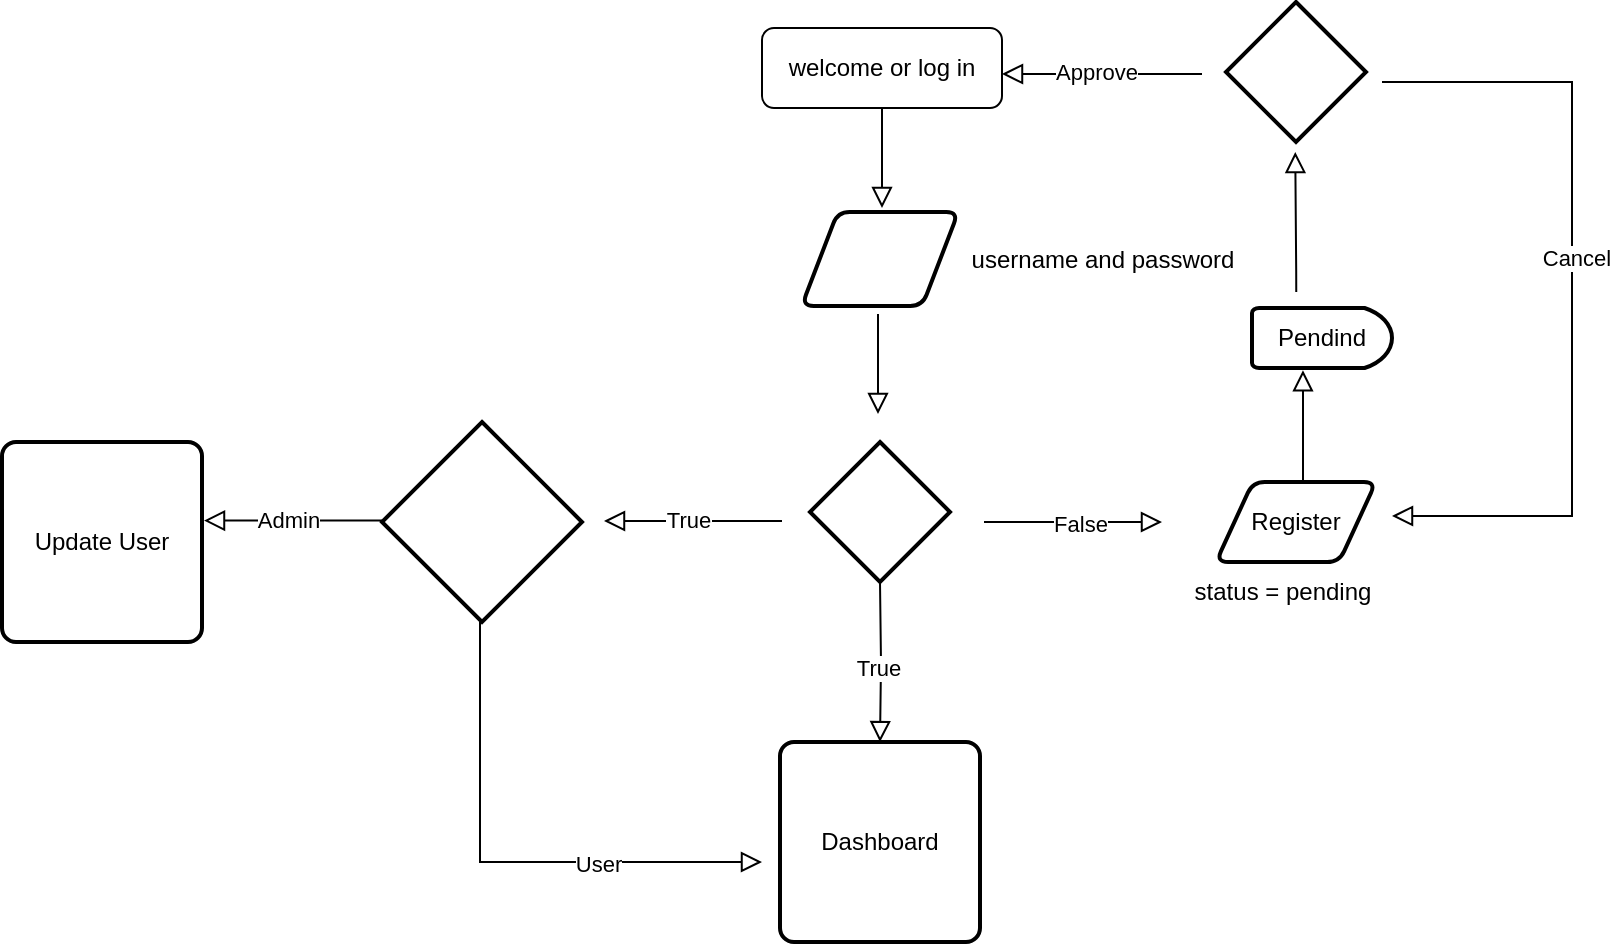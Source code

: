 <mxfile version="25.0.2">
  <diagram id="C5RBs43oDa-KdzZeNtuy" name="Page-1">
    <mxGraphModel dx="1334" dy="846" grid="1" gridSize="10" guides="1" tooltips="1" connect="1" arrows="1" fold="1" page="1" pageScale="1" pageWidth="827" pageHeight="1169" math="0" shadow="0">
      <root>
        <mxCell id="WIyWlLk6GJQsqaUBKTNV-0" />
        <mxCell id="WIyWlLk6GJQsqaUBKTNV-1" parent="WIyWlLk6GJQsqaUBKTNV-0" />
        <mxCell id="WIyWlLk6GJQsqaUBKTNV-2" value="" style="rounded=0;html=1;jettySize=auto;orthogonalLoop=1;fontSize=11;endArrow=block;endFill=0;endSize=8;strokeWidth=1;shadow=0;labelBackgroundColor=none;edgeStyle=orthogonalEdgeStyle;" parent="WIyWlLk6GJQsqaUBKTNV-1" source="WIyWlLk6GJQsqaUBKTNV-3" edge="1">
          <mxGeometry relative="1" as="geometry">
            <mxPoint x="450" y="113" as="targetPoint" />
          </mxGeometry>
        </mxCell>
        <mxCell id="WIyWlLk6GJQsqaUBKTNV-3" value="welcome or log in" style="rounded=1;whiteSpace=wrap;html=1;fontSize=12;glass=0;strokeWidth=1;shadow=0;" parent="WIyWlLk6GJQsqaUBKTNV-1" vertex="1">
          <mxGeometry x="390" y="23" width="120" height="40" as="geometry" />
        </mxCell>
        <mxCell id="q5HvpSeoFxc0Oqf2WkNd-0" value="Dashboard" style="rounded=1;whiteSpace=wrap;html=1;absoluteArcSize=1;arcSize=14;strokeWidth=2;" vertex="1" parent="WIyWlLk6GJQsqaUBKTNV-1">
          <mxGeometry x="399" y="380" width="100" height="100" as="geometry" />
        </mxCell>
        <mxCell id="q5HvpSeoFxc0Oqf2WkNd-1" value="" style="shape=parallelogram;html=1;strokeWidth=2;perimeter=parallelogramPerimeter;whiteSpace=wrap;rounded=1;arcSize=12;size=0.23;" vertex="1" parent="WIyWlLk6GJQsqaUBKTNV-1">
          <mxGeometry x="409.84" y="115" width="78.33" height="47" as="geometry" />
        </mxCell>
        <mxCell id="q5HvpSeoFxc0Oqf2WkNd-2" value="" style="strokeWidth=2;html=1;shape=mxgraph.flowchart.decision;whiteSpace=wrap;" vertex="1" parent="WIyWlLk6GJQsqaUBKTNV-1">
          <mxGeometry x="414" y="230" width="70" height="70" as="geometry" />
        </mxCell>
        <mxCell id="q5HvpSeoFxc0Oqf2WkNd-4" value="" style="rounded=0;html=1;jettySize=auto;orthogonalLoop=1;fontSize=11;endArrow=block;endFill=0;endSize=8;strokeWidth=1;shadow=0;labelBackgroundColor=none;edgeStyle=orthogonalEdgeStyle;" edge="1" parent="WIyWlLk6GJQsqaUBKTNV-1">
          <mxGeometry relative="1" as="geometry">
            <mxPoint x="448" y="166" as="sourcePoint" />
            <mxPoint x="448" y="216" as="targetPoint" />
          </mxGeometry>
        </mxCell>
        <mxCell id="q5HvpSeoFxc0Oqf2WkNd-6" value="" style="rounded=0;html=1;jettySize=auto;orthogonalLoop=1;fontSize=11;endArrow=block;endFill=0;endSize=8;strokeWidth=1;shadow=0;labelBackgroundColor=none;edgeStyle=orthogonalEdgeStyle;" edge="1" parent="WIyWlLk6GJQsqaUBKTNV-1">
          <mxGeometry relative="1" as="geometry">
            <mxPoint x="501" y="270" as="sourcePoint" />
            <mxPoint x="590" y="270" as="targetPoint" />
          </mxGeometry>
        </mxCell>
        <mxCell id="q5HvpSeoFxc0Oqf2WkNd-7" value="False" style="edgeLabel;html=1;align=center;verticalAlign=middle;resizable=0;points=[];" vertex="1" connectable="0" parent="q5HvpSeoFxc0Oqf2WkNd-6">
          <mxGeometry x="0.071" y="-1" relative="1" as="geometry">
            <mxPoint as="offset" />
          </mxGeometry>
        </mxCell>
        <mxCell id="q5HvpSeoFxc0Oqf2WkNd-8" value="Register" style="shape=parallelogram;html=1;strokeWidth=2;perimeter=parallelogramPerimeter;whiteSpace=wrap;rounded=1;arcSize=12;size=0.23;" vertex="1" parent="WIyWlLk6GJQsqaUBKTNV-1">
          <mxGeometry x="617" y="250" width="80" height="40" as="geometry" />
        </mxCell>
        <mxCell id="q5HvpSeoFxc0Oqf2WkNd-9" value="" style="rounded=0;html=1;jettySize=auto;orthogonalLoop=1;fontSize=11;endArrow=block;endFill=0;endSize=8;strokeWidth=1;shadow=0;labelBackgroundColor=none;edgeStyle=orthogonalEdgeStyle;" edge="1" parent="WIyWlLk6GJQsqaUBKTNV-1">
          <mxGeometry relative="1" as="geometry">
            <mxPoint x="400" y="269.5" as="sourcePoint" />
            <mxPoint x="311" y="269.5" as="targetPoint" />
          </mxGeometry>
        </mxCell>
        <mxCell id="q5HvpSeoFxc0Oqf2WkNd-10" value="True" style="edgeLabel;html=1;align=center;verticalAlign=middle;resizable=0;points=[];" vertex="1" connectable="0" parent="q5HvpSeoFxc0Oqf2WkNd-9">
          <mxGeometry x="0.071" y="-1" relative="1" as="geometry">
            <mxPoint as="offset" />
          </mxGeometry>
        </mxCell>
        <mxCell id="q5HvpSeoFxc0Oqf2WkNd-13" value="" style="strokeWidth=2;html=1;shape=mxgraph.flowchart.decision;whiteSpace=wrap;" vertex="1" parent="WIyWlLk6GJQsqaUBKTNV-1">
          <mxGeometry x="622" y="10" width="70" height="70" as="geometry" />
        </mxCell>
        <mxCell id="q5HvpSeoFxc0Oqf2WkNd-14" value="Pendind" style="strokeWidth=2;html=1;shape=mxgraph.flowchart.delay;whiteSpace=wrap;" vertex="1" parent="WIyWlLk6GJQsqaUBKTNV-1">
          <mxGeometry x="635" y="163" width="70" height="30" as="geometry" />
        </mxCell>
        <mxCell id="q5HvpSeoFxc0Oqf2WkNd-15" value="" style="rounded=0;html=1;jettySize=auto;orthogonalLoop=1;fontSize=11;endArrow=block;endFill=0;endSize=8;strokeWidth=1;shadow=0;labelBackgroundColor=none;edgeStyle=orthogonalEdgeStyle;entryX=0.364;entryY=1.038;entryDx=0;entryDy=0;entryPerimeter=0;exitX=0.544;exitY=0;exitDx=0;exitDy=0;exitPerimeter=0;" edge="1" parent="WIyWlLk6GJQsqaUBKTNV-1" source="q5HvpSeoFxc0Oqf2WkNd-8" target="q5HvpSeoFxc0Oqf2WkNd-14">
          <mxGeometry relative="1" as="geometry">
            <mxPoint x="660" y="239" as="sourcePoint" />
            <mxPoint x="660" y="200" as="targetPoint" />
          </mxGeometry>
        </mxCell>
        <mxCell id="q5HvpSeoFxc0Oqf2WkNd-17" value="" style="rounded=0;html=1;jettySize=auto;orthogonalLoop=1;fontSize=11;endArrow=block;endFill=0;endSize=8;strokeWidth=1;shadow=0;labelBackgroundColor=none;edgeStyle=orthogonalEdgeStyle;" edge="1" parent="WIyWlLk6GJQsqaUBKTNV-1">
          <mxGeometry relative="1" as="geometry">
            <mxPoint x="610" y="46" as="sourcePoint" />
            <mxPoint x="510" y="46" as="targetPoint" />
            <Array as="points">
              <mxPoint x="569" y="46" />
              <mxPoint x="510" y="46" />
            </Array>
          </mxGeometry>
        </mxCell>
        <mxCell id="q5HvpSeoFxc0Oqf2WkNd-18" value="Approve" style="edgeLabel;html=1;align=center;verticalAlign=middle;resizable=0;points=[];" vertex="1" connectable="0" parent="q5HvpSeoFxc0Oqf2WkNd-17">
          <mxGeometry x="0.071" y="-1" relative="1" as="geometry">
            <mxPoint as="offset" />
          </mxGeometry>
        </mxCell>
        <mxCell id="q5HvpSeoFxc0Oqf2WkNd-23" value="" style="rounded=0;html=1;jettySize=auto;orthogonalLoop=1;fontSize=11;endArrow=block;endFill=0;endSize=8;strokeWidth=1;shadow=0;labelBackgroundColor=none;edgeStyle=orthogonalEdgeStyle;entryX=0.364;entryY=1.038;entryDx=0;entryDy=0;entryPerimeter=0;" edge="1" parent="WIyWlLk6GJQsqaUBKTNV-1">
          <mxGeometry relative="1" as="geometry">
            <mxPoint x="657.13" y="155" as="sourcePoint" />
            <mxPoint x="656.63" y="85" as="targetPoint" />
            <Array as="points">
              <mxPoint x="657.13" y="145" />
              <mxPoint x="656.13" y="145" />
            </Array>
          </mxGeometry>
        </mxCell>
        <mxCell id="q5HvpSeoFxc0Oqf2WkNd-24" value="" style="rounded=0;html=1;jettySize=auto;orthogonalLoop=1;fontSize=11;endArrow=block;endFill=0;endSize=8;strokeWidth=1;shadow=0;labelBackgroundColor=none;edgeStyle=orthogonalEdgeStyle;" edge="1" parent="WIyWlLk6GJQsqaUBKTNV-1">
          <mxGeometry relative="1" as="geometry">
            <mxPoint x="700" y="50" as="sourcePoint" />
            <mxPoint x="705" y="267" as="targetPoint" />
            <Array as="points">
              <mxPoint x="795" y="50" />
              <mxPoint x="795" y="267" />
            </Array>
          </mxGeometry>
        </mxCell>
        <mxCell id="q5HvpSeoFxc0Oqf2WkNd-26" value="Cancel" style="edgeLabel;html=1;align=center;verticalAlign=middle;resizable=0;points=[];" vertex="1" connectable="0" parent="q5HvpSeoFxc0Oqf2WkNd-24">
          <mxGeometry x="-0.09" y="2" relative="1" as="geometry">
            <mxPoint as="offset" />
          </mxGeometry>
        </mxCell>
        <mxCell id="q5HvpSeoFxc0Oqf2WkNd-27" value="username and password" style="text;html=1;align=center;verticalAlign=middle;resizable=0;points=[];autosize=1;strokeColor=none;fillColor=none;" vertex="1" parent="WIyWlLk6GJQsqaUBKTNV-1">
          <mxGeometry x="485" y="123.5" width="150" height="30" as="geometry" />
        </mxCell>
        <mxCell id="q5HvpSeoFxc0Oqf2WkNd-29" value="" style="rounded=0;html=1;jettySize=auto;orthogonalLoop=1;fontSize=11;endArrow=block;endFill=0;endSize=8;strokeWidth=1;shadow=0;labelBackgroundColor=none;edgeStyle=orthogonalEdgeStyle;entryX=0.5;entryY=0;entryDx=0;entryDy=0;" edge="1" parent="WIyWlLk6GJQsqaUBKTNV-1" target="q5HvpSeoFxc0Oqf2WkNd-0">
          <mxGeometry relative="1" as="geometry">
            <mxPoint x="449" y="300" as="sourcePoint" />
            <mxPoint x="360" y="300" as="targetPoint" />
          </mxGeometry>
        </mxCell>
        <mxCell id="q5HvpSeoFxc0Oqf2WkNd-30" value="True" style="edgeLabel;html=1;align=center;verticalAlign=middle;resizable=0;points=[];" vertex="1" connectable="0" parent="q5HvpSeoFxc0Oqf2WkNd-29">
          <mxGeometry x="0.071" y="-1" relative="1" as="geometry">
            <mxPoint as="offset" />
          </mxGeometry>
        </mxCell>
        <mxCell id="q5HvpSeoFxc0Oqf2WkNd-32" value="" style="strokeWidth=2;html=1;shape=mxgraph.flowchart.decision;whiteSpace=wrap;" vertex="1" parent="WIyWlLk6GJQsqaUBKTNV-1">
          <mxGeometry x="200" y="220" width="100" height="100" as="geometry" />
        </mxCell>
        <mxCell id="q5HvpSeoFxc0Oqf2WkNd-33" value="Update User" style="rounded=1;whiteSpace=wrap;html=1;absoluteArcSize=1;arcSize=14;strokeWidth=2;" vertex="1" parent="WIyWlLk6GJQsqaUBKTNV-1">
          <mxGeometry x="10" y="230" width="100" height="100" as="geometry" />
        </mxCell>
        <mxCell id="q5HvpSeoFxc0Oqf2WkNd-34" value="" style="rounded=0;html=1;jettySize=auto;orthogonalLoop=1;fontSize=11;endArrow=block;endFill=0;endSize=8;strokeWidth=1;shadow=0;labelBackgroundColor=none;edgeStyle=orthogonalEdgeStyle;" edge="1" parent="WIyWlLk6GJQsqaUBKTNV-1">
          <mxGeometry relative="1" as="geometry">
            <mxPoint x="200" y="269.29" as="sourcePoint" />
            <mxPoint x="111" y="269.29" as="targetPoint" />
          </mxGeometry>
        </mxCell>
        <mxCell id="q5HvpSeoFxc0Oqf2WkNd-35" value="Admin" style="edgeLabel;html=1;align=center;verticalAlign=middle;resizable=0;points=[];" vertex="1" connectable="0" parent="q5HvpSeoFxc0Oqf2WkNd-34">
          <mxGeometry x="0.071" y="-1" relative="1" as="geometry">
            <mxPoint as="offset" />
          </mxGeometry>
        </mxCell>
        <mxCell id="q5HvpSeoFxc0Oqf2WkNd-36" value="" style="rounded=0;html=1;jettySize=auto;orthogonalLoop=1;fontSize=11;endArrow=block;endFill=0;endSize=8;strokeWidth=1;shadow=0;labelBackgroundColor=none;edgeStyle=orthogonalEdgeStyle;" edge="1" parent="WIyWlLk6GJQsqaUBKTNV-1">
          <mxGeometry relative="1" as="geometry">
            <mxPoint x="249" y="320" as="sourcePoint" />
            <mxPoint x="390" y="440" as="targetPoint" />
            <Array as="points">
              <mxPoint x="249" y="440" />
            </Array>
          </mxGeometry>
        </mxCell>
        <mxCell id="q5HvpSeoFxc0Oqf2WkNd-37" value="User" style="edgeLabel;html=1;align=center;verticalAlign=middle;resizable=0;points=[];" vertex="1" connectable="0" parent="q5HvpSeoFxc0Oqf2WkNd-36">
          <mxGeometry x="0.071" y="-1" relative="1" as="geometry">
            <mxPoint x="39" as="offset" />
          </mxGeometry>
        </mxCell>
        <mxCell id="q5HvpSeoFxc0Oqf2WkNd-38" value="status = pending" style="text;html=1;align=center;verticalAlign=middle;resizable=0;points=[];autosize=1;strokeColor=none;fillColor=none;" vertex="1" parent="WIyWlLk6GJQsqaUBKTNV-1">
          <mxGeometry x="595" y="290" width="110" height="30" as="geometry" />
        </mxCell>
      </root>
    </mxGraphModel>
  </diagram>
</mxfile>
